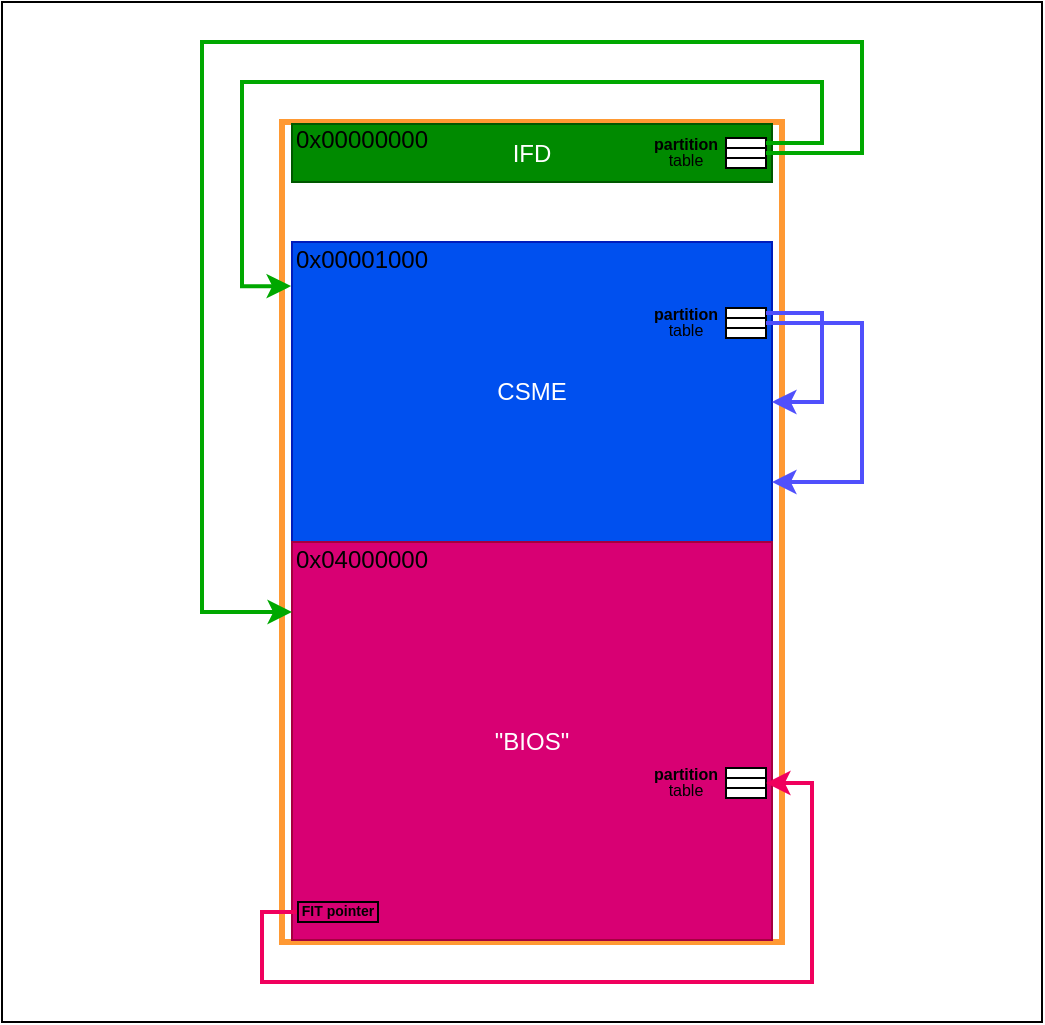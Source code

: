 <mxfile version="24.7.8">
  <diagram name="Page-1" id="2ttzcccYxrXf6LuwmoEZ">
    <mxGraphModel dx="1366" dy="798" grid="1" gridSize="10" guides="1" tooltips="1" connect="1" arrows="1" fold="1" page="1" pageScale="1" pageWidth="600" pageHeight="400" math="0" shadow="0">
      <root>
        <mxCell id="0" />
        <mxCell id="1" parent="0" />
        <mxCell id="ty_40KtJPAttm_VXtQE8-52" value="" style="rounded=0;whiteSpace=wrap;html=1;" vertex="1" parent="1">
          <mxGeometry x="40" y="40" width="520" height="510" as="geometry" />
        </mxCell>
        <mxCell id="ty_40KtJPAttm_VXtQE8-1" value="" style="rounded=0;whiteSpace=wrap;html=1;strokeColor=#FF9933;strokeWidth=3;" vertex="1" parent="1">
          <mxGeometry x="180" y="100" width="250" height="410" as="geometry" />
        </mxCell>
        <mxCell id="ty_40KtJPAttm_VXtQE8-2" value="IFD" style="rounded=0;whiteSpace=wrap;html=1;fillColor=#008a00;fontColor=#ffffff;strokeColor=#005700;" vertex="1" parent="1">
          <mxGeometry x="185" y="101" width="240" height="29" as="geometry" />
        </mxCell>
        <mxCell id="ty_40KtJPAttm_VXtQE8-3" value="CSME" style="rounded=0;whiteSpace=wrap;html=1;fillColor=#0050ef;fontColor=#ffffff;strokeColor=#001DBC;" vertex="1" parent="1">
          <mxGeometry x="185" y="160" width="240" height="150" as="geometry" />
        </mxCell>
        <mxCell id="ty_40KtJPAttm_VXtQE8-4" value="&quot;BIOS&quot;" style="rounded=0;whiteSpace=wrap;html=1;fillColor=#d80073;fontColor=#ffffff;strokeColor=#A50040;" vertex="1" parent="1">
          <mxGeometry x="185" y="310" width="240" height="199" as="geometry" />
        </mxCell>
        <mxCell id="ty_40KtJPAttm_VXtQE8-26" value="" style="group;movable=1;resizable=1;rotatable=1;deletable=1;editable=1;locked=0;connectable=1;" vertex="1" connectable="0" parent="1">
          <mxGeometry x="362" y="190" width="60" height="20" as="geometry" />
        </mxCell>
        <mxCell id="ty_40KtJPAttm_VXtQE8-9" value="" style="shape=table;startSize=0;container=1;collapsible=0;childLayout=tableLayout;fontSize=16;movable=1;resizable=1;rotatable=1;deletable=1;editable=1;locked=0;connectable=1;" vertex="1" parent="ty_40KtJPAttm_VXtQE8-26">
          <mxGeometry x="40" y="3" width="20" height="15" as="geometry" />
        </mxCell>
        <mxCell id="ty_40KtJPAttm_VXtQE8-10" value="" style="shape=tableRow;horizontal=0;startSize=0;swimlaneHead=0;swimlaneBody=0;strokeColor=inherit;top=0;left=0;bottom=0;right=0;collapsible=0;dropTarget=0;fillColor=none;points=[[0,0.5],[1,0.5]];portConstraint=eastwest;fontSize=16;movable=1;resizable=1;rotatable=1;deletable=1;editable=1;locked=0;connectable=1;" vertex="1" parent="ty_40KtJPAttm_VXtQE8-9">
          <mxGeometry width="20" height="5" as="geometry" />
        </mxCell>
        <mxCell id="ty_40KtJPAttm_VXtQE8-11" value="&lt;h5&gt;&lt;br&gt;&lt;/h5&gt;" style="shape=partialRectangle;html=1;whiteSpace=wrap;connectable=1;strokeColor=inherit;overflow=hidden;fillColor=none;top=0;left=0;bottom=0;right=0;pointerEvents=1;fontSize=16;movable=1;resizable=1;rotatable=1;deletable=1;editable=1;locked=0;" vertex="1" parent="ty_40KtJPAttm_VXtQE8-10">
          <mxGeometry width="20" height="5" as="geometry">
            <mxRectangle width="20" height="5" as="alternateBounds" />
          </mxGeometry>
        </mxCell>
        <mxCell id="ty_40KtJPAttm_VXtQE8-14" value="" style="shape=tableRow;horizontal=0;startSize=0;swimlaneHead=0;swimlaneBody=0;strokeColor=inherit;top=0;left=0;bottom=0;right=0;collapsible=0;dropTarget=0;fillColor=none;points=[[0,0.5],[1,0.5]];portConstraint=eastwest;fontSize=16;movable=1;resizable=1;rotatable=1;deletable=1;editable=1;locked=0;connectable=1;" vertex="1" parent="ty_40KtJPAttm_VXtQE8-9">
          <mxGeometry y="5" width="20" height="5" as="geometry" />
        </mxCell>
        <mxCell id="ty_40KtJPAttm_VXtQE8-15" value="" style="shape=partialRectangle;html=1;whiteSpace=wrap;connectable=1;strokeColor=inherit;overflow=hidden;fillColor=none;top=0;left=0;bottom=0;right=0;pointerEvents=1;fontSize=16;movable=1;resizable=1;rotatable=1;deletable=1;editable=1;locked=0;" vertex="1" parent="ty_40KtJPAttm_VXtQE8-14">
          <mxGeometry width="20" height="5" as="geometry">
            <mxRectangle width="20" height="5" as="alternateBounds" />
          </mxGeometry>
        </mxCell>
        <mxCell id="ty_40KtJPAttm_VXtQE8-18" value="" style="shape=tableRow;horizontal=0;startSize=0;swimlaneHead=0;swimlaneBody=0;strokeColor=inherit;top=0;left=0;bottom=0;right=0;collapsible=0;dropTarget=0;fillColor=none;points=[[0,0.5],[1,0.5]];portConstraint=eastwest;fontSize=16;movable=1;resizable=1;rotatable=1;deletable=1;editable=1;locked=0;connectable=1;" vertex="1" parent="ty_40KtJPAttm_VXtQE8-9">
          <mxGeometry y="10" width="20" height="5" as="geometry" />
        </mxCell>
        <mxCell id="ty_40KtJPAttm_VXtQE8-19" value="" style="shape=partialRectangle;html=1;whiteSpace=wrap;connectable=1;strokeColor=inherit;overflow=hidden;fillColor=none;top=0;left=0;bottom=0;right=0;pointerEvents=1;fontSize=16;movable=1;resizable=1;rotatable=1;deletable=1;editable=1;locked=0;" vertex="1" parent="ty_40KtJPAttm_VXtQE8-18">
          <mxGeometry width="20" height="5" as="geometry">
            <mxRectangle width="20" height="5" as="alternateBounds" />
          </mxGeometry>
        </mxCell>
        <mxCell id="ty_40KtJPAttm_VXtQE8-24" value="&lt;h5 style=&quot;font-size: 8px; line-height: 90%;&quot;&gt;&lt;font style=&quot;font-size: 8px;&quot;&gt;partition&lt;br&gt;&lt;/font&gt;&lt;span style=&quot;background-color: initial; font-weight: normal;&quot;&gt;table&lt;/span&gt;&lt;/h5&gt;" style="text;html=1;align=center;verticalAlign=middle;whiteSpace=wrap;rounded=0;movable=1;resizable=1;rotatable=1;deletable=1;editable=1;locked=0;connectable=1;" vertex="1" parent="ty_40KtJPAttm_VXtQE8-26">
          <mxGeometry width="40" height="20" as="geometry" />
        </mxCell>
        <mxCell id="ty_40KtJPAttm_VXtQE8-28" value="" style="group;movable=1;resizable=1;rotatable=1;deletable=1;editable=1;locked=0;connectable=1;" vertex="1" connectable="0" parent="1">
          <mxGeometry x="362" y="105" width="60" height="20" as="geometry" />
        </mxCell>
        <mxCell id="ty_40KtJPAttm_VXtQE8-29" value="" style="shape=table;startSize=0;container=1;collapsible=0;childLayout=tableLayout;fontSize=16;" vertex="1" parent="ty_40KtJPAttm_VXtQE8-28">
          <mxGeometry x="40" y="3" width="20" height="15" as="geometry" />
        </mxCell>
        <mxCell id="ty_40KtJPAttm_VXtQE8-30" value="" style="shape=tableRow;horizontal=0;startSize=0;swimlaneHead=0;swimlaneBody=0;strokeColor=inherit;top=0;left=0;bottom=0;right=0;collapsible=0;dropTarget=0;fillColor=none;points=[[0,0.5],[1,0.5]];portConstraint=eastwest;fontSize=16;" vertex="1" parent="ty_40KtJPAttm_VXtQE8-29">
          <mxGeometry width="20" height="5" as="geometry" />
        </mxCell>
        <mxCell id="ty_40KtJPAttm_VXtQE8-31" value="&lt;h5&gt;&lt;br&gt;&lt;/h5&gt;" style="shape=partialRectangle;html=1;whiteSpace=wrap;connectable=1;strokeColor=inherit;overflow=hidden;fillColor=none;top=0;left=0;bottom=0;right=0;pointerEvents=1;fontSize=16;movable=1;resizable=1;rotatable=1;deletable=1;editable=1;locked=0;" vertex="1" parent="ty_40KtJPAttm_VXtQE8-30">
          <mxGeometry width="20" height="5" as="geometry">
            <mxRectangle width="20" height="5" as="alternateBounds" />
          </mxGeometry>
        </mxCell>
        <mxCell id="ty_40KtJPAttm_VXtQE8-32" value="" style="shape=tableRow;horizontal=0;startSize=0;swimlaneHead=0;swimlaneBody=0;strokeColor=inherit;top=0;left=0;bottom=0;right=0;collapsible=0;dropTarget=0;fillColor=none;points=[[0,0.5],[1,0.5]];portConstraint=eastwest;fontSize=16;" vertex="1" parent="ty_40KtJPAttm_VXtQE8-29">
          <mxGeometry y="5" width="20" height="5" as="geometry" />
        </mxCell>
        <mxCell id="ty_40KtJPAttm_VXtQE8-33" value="" style="shape=partialRectangle;html=1;whiteSpace=wrap;connectable=1;strokeColor=inherit;overflow=hidden;fillColor=none;top=0;left=0;bottom=0;right=0;pointerEvents=1;fontSize=16;movable=1;resizable=1;rotatable=1;deletable=1;editable=1;locked=0;" vertex="1" parent="ty_40KtJPAttm_VXtQE8-32">
          <mxGeometry width="20" height="5" as="geometry">
            <mxRectangle width="20" height="5" as="alternateBounds" />
          </mxGeometry>
        </mxCell>
        <mxCell id="ty_40KtJPAttm_VXtQE8-34" value="" style="shape=tableRow;horizontal=0;startSize=0;swimlaneHead=0;swimlaneBody=0;strokeColor=inherit;top=0;left=0;bottom=0;right=0;collapsible=0;dropTarget=0;fillColor=none;points=[[0,0.5],[1,0.5]];portConstraint=eastwest;fontSize=16;" vertex="1" parent="ty_40KtJPAttm_VXtQE8-29">
          <mxGeometry y="10" width="20" height="5" as="geometry" />
        </mxCell>
        <mxCell id="ty_40KtJPAttm_VXtQE8-35" value="" style="shape=partialRectangle;html=1;whiteSpace=wrap;connectable=1;strokeColor=inherit;overflow=hidden;fillColor=none;top=0;left=0;bottom=0;right=0;pointerEvents=1;fontSize=16;movable=1;resizable=1;rotatable=1;deletable=1;editable=1;locked=0;" vertex="1" parent="ty_40KtJPAttm_VXtQE8-34">
          <mxGeometry width="20" height="5" as="geometry">
            <mxRectangle width="20" height="5" as="alternateBounds" />
          </mxGeometry>
        </mxCell>
        <mxCell id="ty_40KtJPAttm_VXtQE8-36" value="&lt;h5 style=&quot;font-size: 8px; line-height: 90%;&quot;&gt;&lt;font style=&quot;font-size: 8px;&quot;&gt;partition&lt;br&gt;&lt;/font&gt;&lt;span style=&quot;background-color: initial; font-weight: normal;&quot;&gt;table&lt;/span&gt;&lt;/h5&gt;" style="text;html=1;align=center;verticalAlign=middle;whiteSpace=wrap;rounded=0;" vertex="1" parent="ty_40KtJPAttm_VXtQE8-28">
          <mxGeometry width="40" height="20" as="geometry" />
        </mxCell>
        <mxCell id="ty_40KtJPAttm_VXtQE8-37" value="" style="group;movable=1;resizable=1;rotatable=1;deletable=1;editable=1;locked=0;connectable=1;" vertex="1" connectable="0" parent="1">
          <mxGeometry x="362" y="420" width="60" height="20" as="geometry" />
        </mxCell>
        <mxCell id="ty_40KtJPAttm_VXtQE8-38" value="" style="shape=table;startSize=0;container=1;collapsible=0;childLayout=tableLayout;fontSize=16;" vertex="1" parent="ty_40KtJPAttm_VXtQE8-37">
          <mxGeometry x="40" y="3" width="20" height="15" as="geometry" />
        </mxCell>
        <mxCell id="ty_40KtJPAttm_VXtQE8-39" value="" style="shape=tableRow;horizontal=0;startSize=0;swimlaneHead=0;swimlaneBody=0;strokeColor=inherit;top=0;left=0;bottom=0;right=0;collapsible=0;dropTarget=0;fillColor=none;points=[[0,0.5],[1,0.5]];portConstraint=eastwest;fontSize=16;" vertex="1" parent="ty_40KtJPAttm_VXtQE8-38">
          <mxGeometry width="20" height="5" as="geometry" />
        </mxCell>
        <mxCell id="ty_40KtJPAttm_VXtQE8-40" value="&lt;h5&gt;&lt;br&gt;&lt;/h5&gt;" style="shape=partialRectangle;html=1;whiteSpace=wrap;connectable=1;strokeColor=inherit;overflow=hidden;fillColor=none;top=0;left=0;bottom=0;right=0;pointerEvents=1;fontSize=16;movable=1;resizable=1;rotatable=1;deletable=1;editable=1;locked=0;" vertex="1" parent="ty_40KtJPAttm_VXtQE8-39">
          <mxGeometry width="20" height="5" as="geometry">
            <mxRectangle width="20" height="5" as="alternateBounds" />
          </mxGeometry>
        </mxCell>
        <mxCell id="ty_40KtJPAttm_VXtQE8-41" value="" style="shape=tableRow;horizontal=0;startSize=0;swimlaneHead=0;swimlaneBody=0;strokeColor=inherit;top=0;left=0;bottom=0;right=0;collapsible=0;dropTarget=0;fillColor=none;points=[[0,0.5],[1,0.5]];portConstraint=eastwest;fontSize=16;" vertex="1" parent="ty_40KtJPAttm_VXtQE8-38">
          <mxGeometry y="5" width="20" height="5" as="geometry" />
        </mxCell>
        <mxCell id="ty_40KtJPAttm_VXtQE8-42" value="" style="shape=partialRectangle;html=1;whiteSpace=wrap;connectable=1;strokeColor=inherit;overflow=hidden;fillColor=none;top=0;left=0;bottom=0;right=0;pointerEvents=1;fontSize=16;movable=1;resizable=1;rotatable=1;deletable=1;editable=1;locked=0;" vertex="1" parent="ty_40KtJPAttm_VXtQE8-41">
          <mxGeometry width="20" height="5" as="geometry">
            <mxRectangle width="20" height="5" as="alternateBounds" />
          </mxGeometry>
        </mxCell>
        <mxCell id="ty_40KtJPAttm_VXtQE8-43" value="" style="shape=tableRow;horizontal=0;startSize=0;swimlaneHead=0;swimlaneBody=0;strokeColor=inherit;top=0;left=0;bottom=0;right=0;collapsible=0;dropTarget=0;fillColor=none;points=[[0,0.5],[1,0.5]];portConstraint=eastwest;fontSize=16;" vertex="1" parent="ty_40KtJPAttm_VXtQE8-38">
          <mxGeometry y="10" width="20" height="5" as="geometry" />
        </mxCell>
        <mxCell id="ty_40KtJPAttm_VXtQE8-44" value="" style="shape=partialRectangle;html=1;whiteSpace=wrap;connectable=1;strokeColor=inherit;overflow=hidden;fillColor=none;top=0;left=0;bottom=0;right=0;pointerEvents=1;fontSize=16;movable=1;resizable=1;rotatable=1;deletable=1;editable=1;locked=0;" vertex="1" parent="ty_40KtJPAttm_VXtQE8-43">
          <mxGeometry width="20" height="5" as="geometry">
            <mxRectangle width="20" height="5" as="alternateBounds" />
          </mxGeometry>
        </mxCell>
        <mxCell id="ty_40KtJPAttm_VXtQE8-45" value="&lt;h5 style=&quot;font-size: 8px; line-height: 90%;&quot;&gt;&lt;font style=&quot;font-size: 8px;&quot;&gt;partition&lt;br&gt;&lt;/font&gt;&lt;span style=&quot;background-color: initial; font-weight: normal;&quot;&gt;table&lt;/span&gt;&lt;/h5&gt;" style="text;html=1;align=center;verticalAlign=middle;whiteSpace=wrap;rounded=0;" vertex="1" parent="ty_40KtJPAttm_VXtQE8-37">
          <mxGeometry width="40" height="20" as="geometry" />
        </mxCell>
        <mxCell id="ty_40KtJPAttm_VXtQE8-47" style="edgeStyle=orthogonalEdgeStyle;rounded=0;orthogonalLoop=1;jettySize=auto;html=1;entryX=1;entryY=0.5;entryDx=0;entryDy=0;fillColor=#d80073;strokeColor=#F0005D;strokeWidth=2;" edge="1" parent="1" source="ty_40KtJPAttm_VXtQE8-46" target="ty_40KtJPAttm_VXtQE8-42">
          <mxGeometry relative="1" as="geometry">
            <Array as="points">
              <mxPoint x="170" y="495" />
              <mxPoint x="170" y="530" />
              <mxPoint x="445" y="530" />
              <mxPoint x="445" y="431" />
            </Array>
          </mxGeometry>
        </mxCell>
        <mxCell id="ty_40KtJPAttm_VXtQE8-46" value="FIT pointer" style="text;html=1;align=center;verticalAlign=middle;whiteSpace=wrap;rounded=0;fontSize=7;fontStyle=1;labelBorderColor=none;strokeColor=default;" vertex="1" parent="1">
          <mxGeometry x="188" y="490" width="40" height="10" as="geometry" />
        </mxCell>
        <mxCell id="ty_40KtJPAttm_VXtQE8-48" style="edgeStyle=orthogonalEdgeStyle;rounded=0;orthogonalLoop=1;jettySize=auto;html=1;entryX=1;entryY=0.533;entryDx=0;entryDy=0;entryPerimeter=0;fillColor=#0050ef;strokeColor=#5050FC;strokeWidth=2;" edge="1" parent="1" source="ty_40KtJPAttm_VXtQE8-11" target="ty_40KtJPAttm_VXtQE8-3">
          <mxGeometry relative="1" as="geometry">
            <mxPoint x="450" y="230" as="targetPoint" />
            <Array as="points">
              <mxPoint x="450" y="196" />
              <mxPoint x="450" y="240" />
            </Array>
          </mxGeometry>
        </mxCell>
        <mxCell id="ty_40KtJPAttm_VXtQE8-49" style="edgeStyle=orthogonalEdgeStyle;rounded=0;orthogonalLoop=1;jettySize=auto;html=1;entryX=1;entryY=0.8;entryDx=0;entryDy=0;entryPerimeter=0;fillColor=#0050ef;strokeColor=#5050FC;strokeWidth=2;" edge="1" parent="1" source="ty_40KtJPAttm_VXtQE8-15" target="ty_40KtJPAttm_VXtQE8-3">
          <mxGeometry relative="1" as="geometry">
            <mxPoint x="460" y="280" as="targetPoint" />
            <Array as="points">
              <mxPoint x="470" y="200" />
              <mxPoint x="470" y="280" />
            </Array>
          </mxGeometry>
        </mxCell>
        <mxCell id="ty_40KtJPAttm_VXtQE8-50" style="edgeStyle=orthogonalEdgeStyle;rounded=0;orthogonalLoop=1;jettySize=auto;html=1;entryX=-0.002;entryY=0.147;entryDx=0;entryDy=0;entryPerimeter=0;fillColor=#008a00;strokeColor=#00A800;strokeWidth=2;exitX=1;exitY=0.5;exitDx=0;exitDy=0;" edge="1" parent="1" source="ty_40KtJPAttm_VXtQE8-31" target="ty_40KtJPAttm_VXtQE8-3">
          <mxGeometry relative="1" as="geometry">
            <mxPoint x="460" y="109.5" as="targetPoint" />
            <Array as="points">
              <mxPoint x="450" y="110" />
              <mxPoint x="450" y="80" />
              <mxPoint x="160" y="80" />
              <mxPoint x="160" y="182" />
            </Array>
          </mxGeometry>
        </mxCell>
        <mxCell id="ty_40KtJPAttm_VXtQE8-51" style="edgeStyle=orthogonalEdgeStyle;rounded=0;orthogonalLoop=1;jettySize=auto;html=1;entryX=0;entryY=0.176;entryDx=0;entryDy=0;entryPerimeter=0;fillColor=#008a00;strokeColor=#00A800;strokeWidth=2;" edge="1" parent="1" source="ty_40KtJPAttm_VXtQE8-29" target="ty_40KtJPAttm_VXtQE8-4">
          <mxGeometry relative="1" as="geometry">
            <mxPoint x="470" y="114.5" as="targetPoint" />
            <Array as="points">
              <mxPoint x="470" y="115" />
              <mxPoint x="470" y="60" />
              <mxPoint x="140" y="60" />
              <mxPoint x="140" y="345" />
            </Array>
          </mxGeometry>
        </mxCell>
        <mxCell id="ty_40KtJPAttm_VXtQE8-53" value="0x00001000" style="text;html=1;align=center;verticalAlign=middle;whiteSpace=wrap;rounded=0;" vertex="1" parent="1">
          <mxGeometry x="185" y="159" width="70" height="20" as="geometry" />
        </mxCell>
        <mxCell id="ty_40KtJPAttm_VXtQE8-54" value="0x04000000" style="text;html=1;align=center;verticalAlign=middle;whiteSpace=wrap;rounded=0;" vertex="1" parent="1">
          <mxGeometry x="185" y="309" width="70" height="20" as="geometry" />
        </mxCell>
        <mxCell id="ty_40KtJPAttm_VXtQE8-55" value="0x00000000" style="text;html=1;align=center;verticalAlign=middle;whiteSpace=wrap;rounded=0;" vertex="1" parent="1">
          <mxGeometry x="185" y="99" width="70" height="20" as="geometry" />
        </mxCell>
      </root>
    </mxGraphModel>
  </diagram>
</mxfile>
